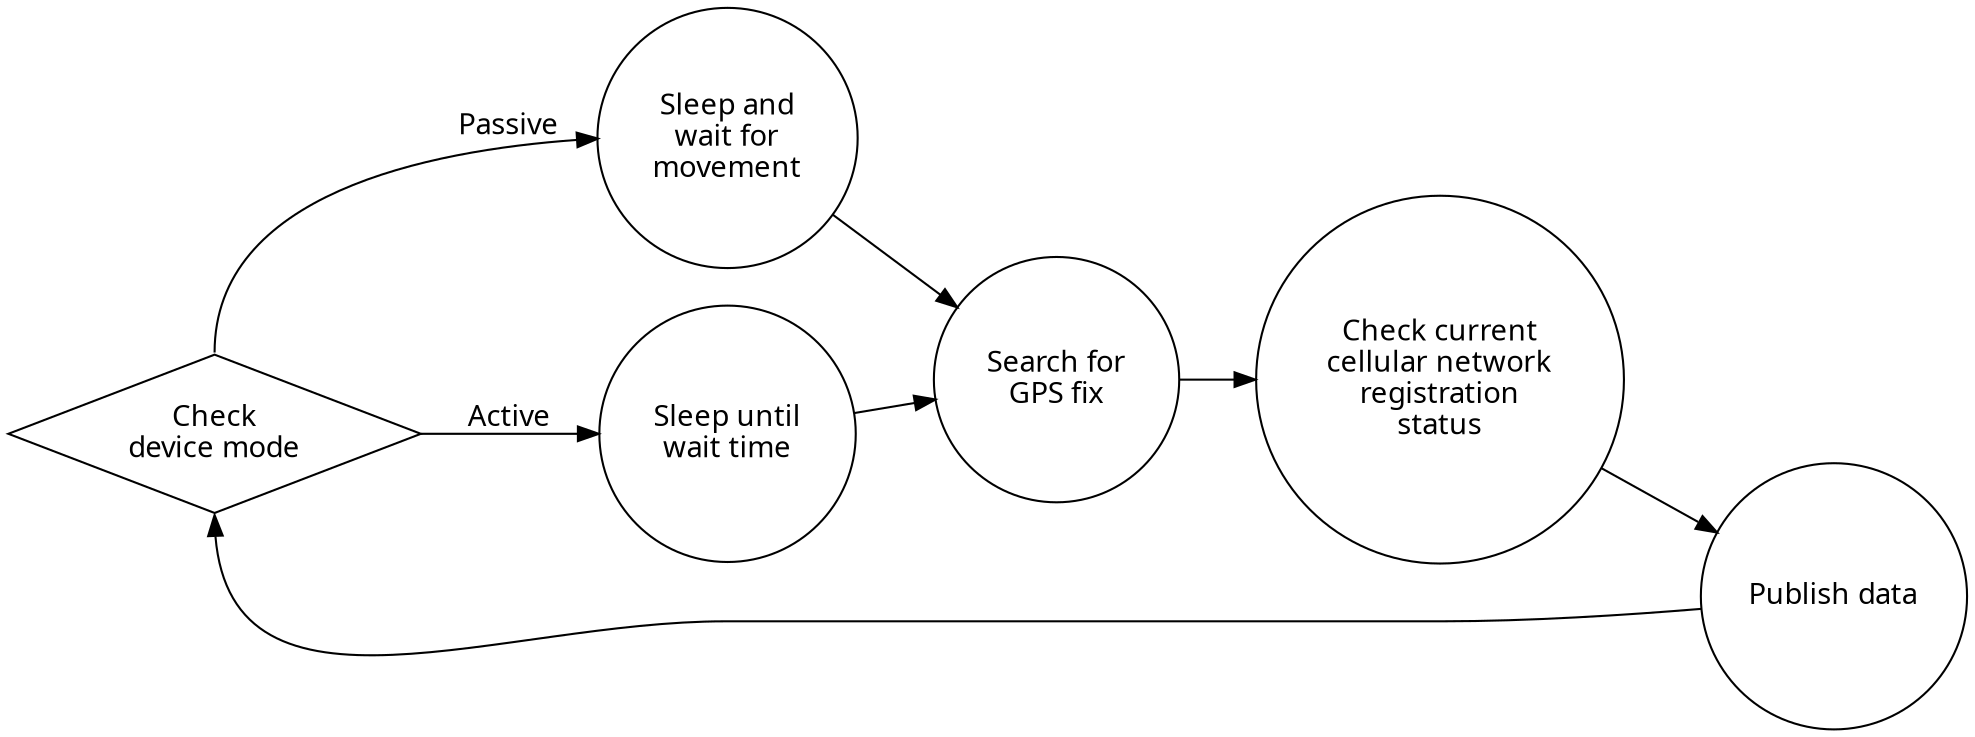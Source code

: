 digraph G {
    rankdir=LR
    node [ shape=none fontname=sans ]
    edge [ fontname=sans ]
    checkDeviceMode [ label="Check\ndevice mode" shape=diamond ]
    waitForMovement  [ label="Sleep and\nwait for\nmovement" shape=circle ]
    searchGPS [ label="Search for\nGPS fix" shape=circle ]
    checkCellular [ label="Check current\ncellular network\nregistration\nstatus" shape=circle ]
    publish [ label="Publish data" shape=circle ]
    sleepActive [ label="Sleep until\nwait time" shape=circle ]
    checkDeviceMode:n -> waitForMovement [ label="Passive" ]
    checkDeviceMode:e -> sleepActive [ label="Active" ]
    waitForMovement -> searchGPS
    sleepActive -> searchGPS
    searchGPS -> checkCellular -> publish
    publish -> checkDeviceMode:s
}